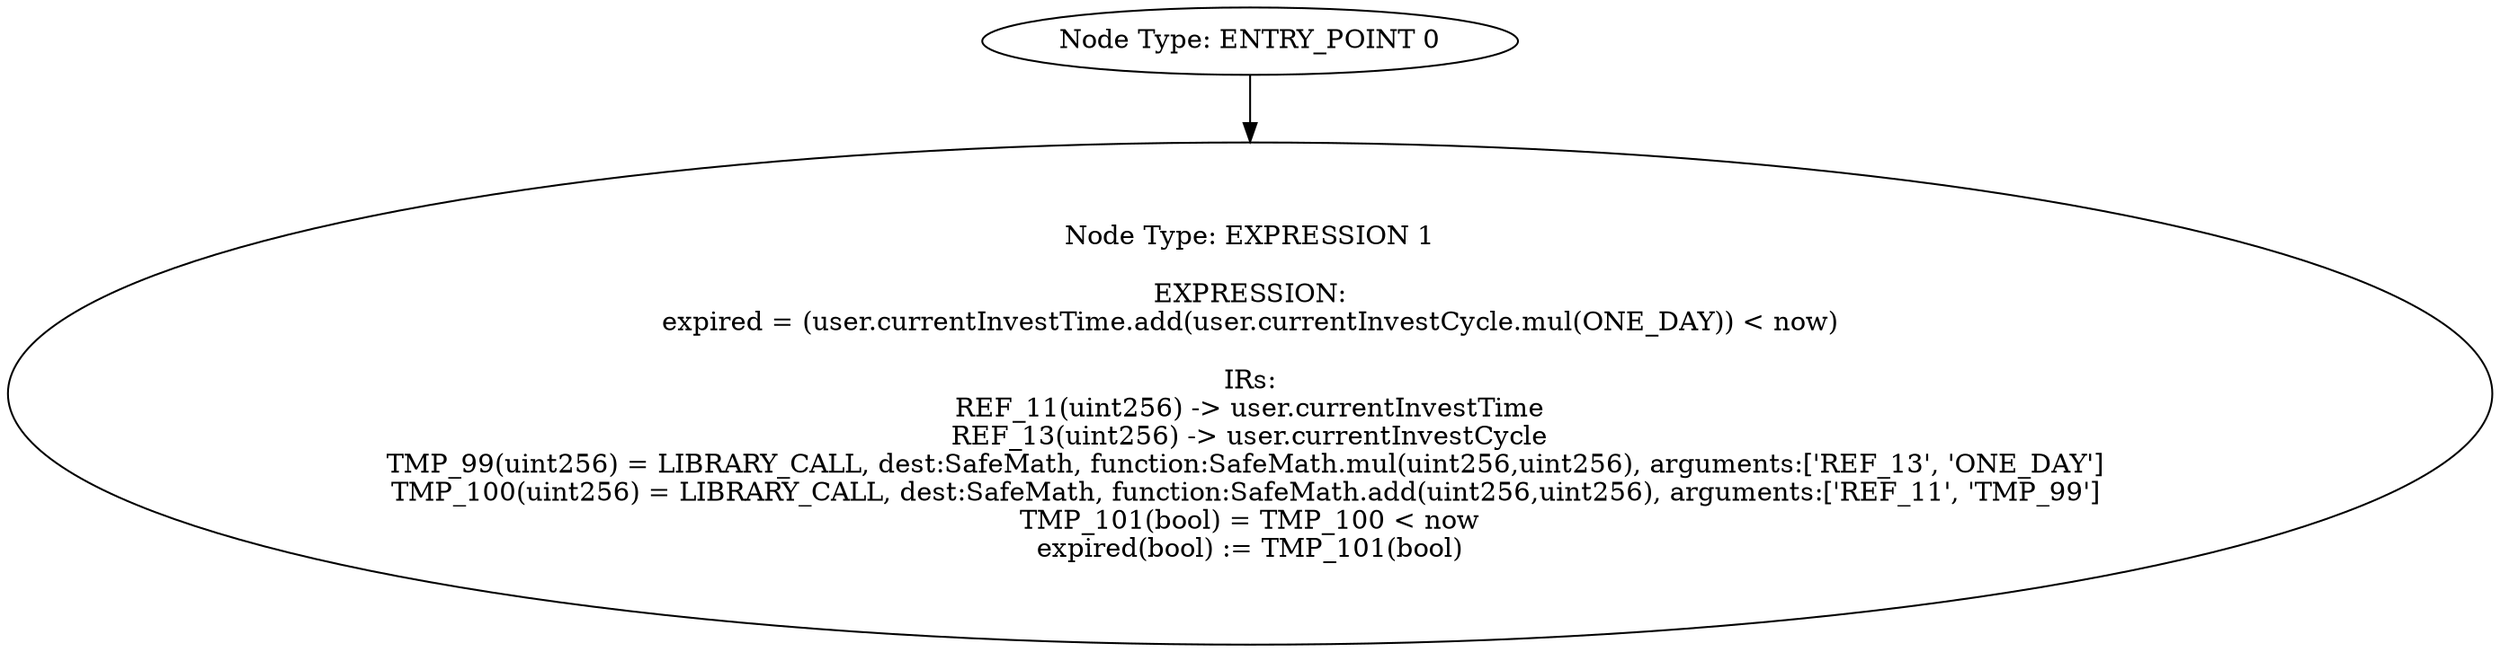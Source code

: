 digraph{
0[label="Node Type: ENTRY_POINT 0
"];
0->1;
1[label="Node Type: EXPRESSION 1

EXPRESSION:
expired = (user.currentInvestTime.add(user.currentInvestCycle.mul(ONE_DAY)) < now)

IRs:
REF_11(uint256) -> user.currentInvestTime
REF_13(uint256) -> user.currentInvestCycle
TMP_99(uint256) = LIBRARY_CALL, dest:SafeMath, function:SafeMath.mul(uint256,uint256), arguments:['REF_13', 'ONE_DAY'] 
TMP_100(uint256) = LIBRARY_CALL, dest:SafeMath, function:SafeMath.add(uint256,uint256), arguments:['REF_11', 'TMP_99'] 
TMP_101(bool) = TMP_100 < now
expired(bool) := TMP_101(bool)"];
}
